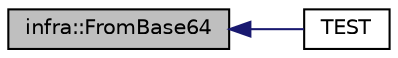 digraph "infra::FromBase64"
{
 // INTERACTIVE_SVG=YES
  edge [fontname="Helvetica",fontsize="10",labelfontname="Helvetica",labelfontsize="10"];
  node [fontname="Helvetica",fontsize="10",shape=record];
  rankdir="LR";
  Node142 [label="infra::FromBase64",height=0.2,width=0.4,color="black", fillcolor="grey75", style="filled", fontcolor="black"];
  Node142 -> Node143 [dir="back",color="midnightblue",fontsize="10",style="solid",fontname="Helvetica"];
  Node143 [label="TEST",height=0.2,width=0.4,color="black", fillcolor="white", style="filled",URL="$dc/de0/_test_string_input_stream_8cpp.html#a3834ff483a6450534f6c7fe434dbb34f"];
}
